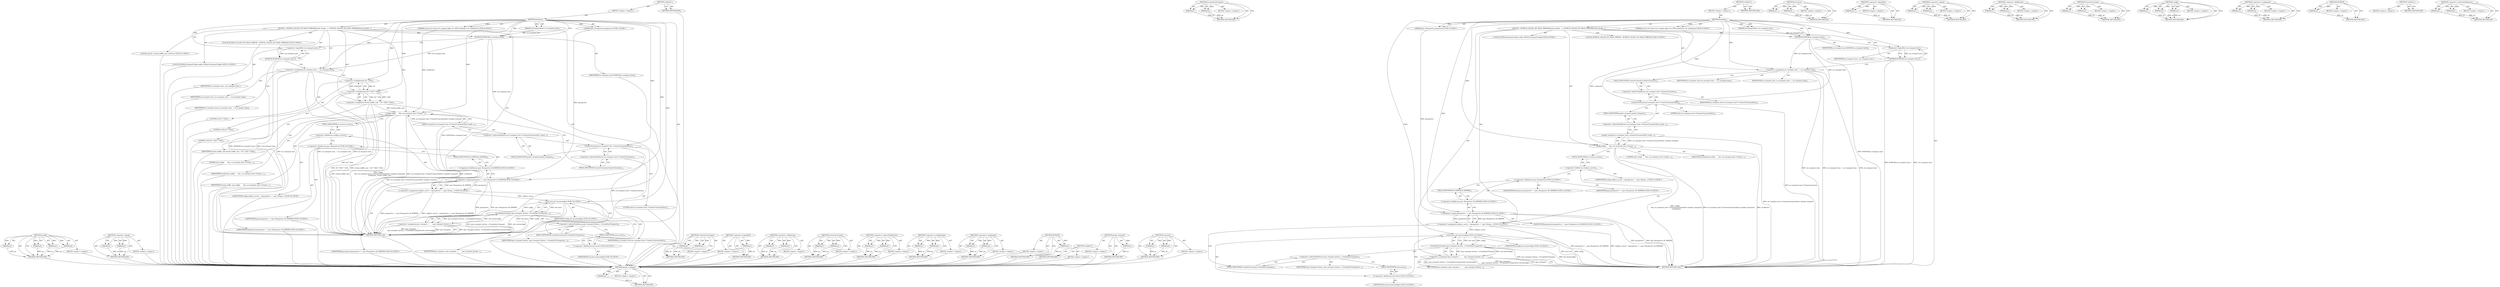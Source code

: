 digraph "std.move" {
vulnerable_102 [label=<(METHOD,packet_transport)>];
vulnerable_103 [label=<(PARAM,p1)>];
vulnerable_104 [label=<(BLOCK,&lt;empty&gt;,&lt;empty&gt;)>];
vulnerable_105 [label=<(METHOD_RETURN,ANY)>];
vulnerable_126 [label=<(METHOD,CreateQuicTransport)>];
vulnerable_127 [label=<(PARAM,p1)>];
vulnerable_128 [label=<(PARAM,p2)>];
vulnerable_129 [label=<(BLOCK,&lt;empty&gt;,&lt;empty&gt;)>];
vulnerable_130 [label=<(METHOD_RETURN,ANY)>];
vulnerable_6 [label=<(METHOD,&lt;global&gt;)<SUB>1</SUB>>];
vulnerable_7 [label=<(BLOCK,&lt;empty&gt;,&lt;empty&gt;)<SUB>1</SUB>>];
vulnerable_8 [label=<(METHOD,Initialize)<SUB>1</SUB>>];
vulnerable_9 [label=<(PARAM,IceTransportHost* ice_transport_host)<SUB>2</SUB>>];
vulnerable_10 [label="<(PARAM,quic::Perspective perspective)<SUB>3</SUB>>"];
vulnerable_11 [label="<(PARAM,const std::vector&lt;rtc::scoped_refptr&lt;rtc::RTCCertificate&gt;&gt;&amp; certificates)<SUB>4</SUB>>"];
vulnerable_12 [label=<(BLOCK,{
  DCHECK_CALLED_ON_VALID_THREAD(thread_checke...,{
  DCHECK_CALLED_ON_VALID_THREAD(thread_checke...)<SUB>4</SUB>>];
vulnerable_13 [label="<(LOCAL,DCHECK_CALLED_ON_VALID_THREAD : DCHECK_CALLED_ON_VALID_THREAD)<SUB>5</SUB>>"];
vulnerable_14 [label=<(DCHECK,DCHECK(ice_transport_host))<SUB>6</SUB>>];
vulnerable_15 [label=<(IDENTIFIER,ice_transport_host,DCHECK(ice_transport_host))<SUB>6</SUB>>];
vulnerable_16 [label=<(DCHECK,DCHECK(!ice_transport_host_))<SUB>7</SUB>>];
vulnerable_17 [label=<(&lt;operator&gt;.logicalNot,!ice_transport_host_)<SUB>7</SUB>>];
vulnerable_18 [label=<(IDENTIFIER,ice_transport_host_,!ice_transport_host_)<SUB>7</SUB>>];
vulnerable_19 [label=<(&lt;operator&gt;.assignment,ice_transport_host_ = ice_transport_host)<SUB>8</SUB>>];
vulnerable_20 [label=<(IDENTIFIER,ice_transport_host_,ice_transport_host_ = ice_transport_host)<SUB>8</SUB>>];
vulnerable_21 [label=<(IDENTIFIER,ice_transport_host,ice_transport_host_ = ice_transport_host)<SUB>8</SUB>>];
vulnerable_22 [label="<(LOCAL,P2PQuicTransportConfig config: P2PQuicTransportConfig)<SUB>9</SUB>>"];
vulnerable_23 [label=<(config,config(
       this, ice_transport_host-&gt;Connec...)<SUB>9</SUB>>];
vulnerable_24 [label=<(LITERAL,this,config(
       this, ice_transport_host-&gt;Connec...)<SUB>10</SUB>>];
vulnerable_25 [label=<(packet_transport,ice_transport_host-&gt;ConnectConsumer(this)-&gt;pack...)<SUB>10</SUB>>];
vulnerable_26 [label=<(&lt;operator&gt;.indirectFieldAccess,ice_transport_host-&gt;ConnectConsumer(this)-&gt;pack...)<SUB>10</SUB>>];
vulnerable_27 [label=<(ConnectConsumer,ice_transport_host-&gt;ConnectConsumer(this))<SUB>10</SUB>>];
vulnerable_28 [label=<(&lt;operator&gt;.indirectFieldAccess,ice_transport_host-&gt;ConnectConsumer)<SUB>10</SUB>>];
vulnerable_29 [label=<(IDENTIFIER,ice_transport_host,ice_transport_host-&gt;ConnectConsumer(this))<SUB>10</SUB>>];
vulnerable_30 [label=<(FIELD_IDENTIFIER,ConnectConsumer,ConnectConsumer)<SUB>10</SUB>>];
vulnerable_31 [label=<(LITERAL,this,ice_transport_host-&gt;ConnectConsumer(this))<SUB>10</SUB>>];
vulnerable_32 [label=<(FIELD_IDENTIFIER,packet_transport,packet_transport)<SUB>10</SUB>>];
vulnerable_33 [label=<(IDENTIFIER,certificates,config(
       this, ice_transport_host-&gt;Connec...)<SUB>11</SUB>>];
vulnerable_34 [label="<(&lt;operator&gt;.assignment,config.is_server = (perspective == quic::Perspe...)<SUB>12</SUB>>"];
vulnerable_35 [label=<(&lt;operator&gt;.fieldAccess,config.is_server)<SUB>12</SUB>>];
vulnerable_36 [label="<(IDENTIFIER,config,config.is_server = (perspective == quic::Perspe...)<SUB>12</SUB>>"];
vulnerable_37 [label=<(FIELD_IDENTIFIER,is_server,is_server)<SUB>12</SUB>>];
vulnerable_38 [label="<(&lt;operator&gt;.equals,perspective == quic::Perspective::IS_SERVER)<SUB>12</SUB>>"];
vulnerable_39 [label="<(IDENTIFIER,perspective,perspective == quic::Perspective::IS_SERVER)<SUB>12</SUB>>"];
vulnerable_40 [label="<(&lt;operator&gt;.fieldAccess,quic::Perspective::IS_SERVER)<SUB>12</SUB>>"];
vulnerable_41 [label="<(&lt;operator&gt;.fieldAccess,quic::Perspective)<SUB>12</SUB>>"];
vulnerable_42 [label="<(IDENTIFIER,quic,perspective == quic::Perspective::IS_SERVER)<SUB>12</SUB>>"];
vulnerable_43 [label="<(IDENTIFIER,Perspective,perspective == quic::Perspective::IS_SERVER)<SUB>12</SUB>>"];
vulnerable_44 [label=<(FIELD_IDENTIFIER,IS_SERVER,IS_SERVER)<SUB>12</SUB>>];
vulnerable_45 [label=<(&lt;operator&gt;.assignment,quic_transport_ =
       quic_transport_factory...)<SUB>13</SUB>>];
vulnerable_46 [label=<(IDENTIFIER,quic_transport_,quic_transport_ =
       quic_transport_factory...)<SUB>13</SUB>>];
vulnerable_47 [label=<(CreateQuicTransport,quic_transport_factory_-&gt;CreateQuicTransport(st...)<SUB>14</SUB>>];
vulnerable_48 [label=<(&lt;operator&gt;.indirectFieldAccess,quic_transport_factory_-&gt;CreateQuicTransport)<SUB>14</SUB>>];
vulnerable_49 [label=<(IDENTIFIER,quic_transport_factory_,quic_transport_factory_-&gt;CreateQuicTransport(st...)<SUB>14</SUB>>];
vulnerable_50 [label=<(FIELD_IDENTIFIER,CreateQuicTransport,CreateQuicTransport)<SUB>14</SUB>>];
vulnerable_51 [label="<(std.move,std::move(config))<SUB>14</SUB>>"];
vulnerable_52 [label="<(&lt;operator&gt;.fieldAccess,std::move)<SUB>14</SUB>>"];
vulnerable_53 [label="<(IDENTIFIER,std,std::move(config))<SUB>14</SUB>>"];
vulnerable_54 [label=<(FIELD_IDENTIFIER,move,move)<SUB>14</SUB>>];
vulnerable_55 [label="<(IDENTIFIER,config,std::move(config))<SUB>14</SUB>>"];
vulnerable_56 [label=<(METHOD_RETURN,void)<SUB>1</SUB>>];
vulnerable_58 [label=<(METHOD_RETURN,ANY)<SUB>1</SUB>>];
vulnerable_131 [label=<(METHOD,std.move)>];
vulnerable_132 [label=<(PARAM,p1)>];
vulnerable_133 [label=<(PARAM,p2)>];
vulnerable_134 [label=<(BLOCK,&lt;empty&gt;,&lt;empty&gt;)>];
vulnerable_135 [label=<(METHOD_RETURN,ANY)>];
vulnerable_87 [label=<(METHOD,&lt;operator&gt;.logicalNot)>];
vulnerable_88 [label=<(PARAM,p1)>];
vulnerable_89 [label=<(BLOCK,&lt;empty&gt;,&lt;empty&gt;)>];
vulnerable_90 [label=<(METHOD_RETURN,ANY)>];
vulnerable_121 [label=<(METHOD,&lt;operator&gt;.equals)>];
vulnerable_122 [label=<(PARAM,p1)>];
vulnerable_123 [label=<(PARAM,p2)>];
vulnerable_124 [label=<(BLOCK,&lt;empty&gt;,&lt;empty&gt;)>];
vulnerable_125 [label=<(METHOD_RETURN,ANY)>];
vulnerable_116 [label=<(METHOD,&lt;operator&gt;.fieldAccess)>];
vulnerable_117 [label=<(PARAM,p1)>];
vulnerable_118 [label=<(PARAM,p2)>];
vulnerable_119 [label=<(BLOCK,&lt;empty&gt;,&lt;empty&gt;)>];
vulnerable_120 [label=<(METHOD_RETURN,ANY)>];
vulnerable_111 [label=<(METHOD,ConnectConsumer)>];
vulnerable_112 [label=<(PARAM,p1)>];
vulnerable_113 [label=<(PARAM,p2)>];
vulnerable_114 [label=<(BLOCK,&lt;empty&gt;,&lt;empty&gt;)>];
vulnerable_115 [label=<(METHOD_RETURN,ANY)>];
vulnerable_96 [label=<(METHOD,config)>];
vulnerable_97 [label=<(PARAM,p1)>];
vulnerable_98 [label=<(PARAM,p2)>];
vulnerable_99 [label=<(PARAM,p3)>];
vulnerable_100 [label=<(BLOCK,&lt;empty&gt;,&lt;empty&gt;)>];
vulnerable_101 [label=<(METHOD_RETURN,ANY)>];
vulnerable_91 [label=<(METHOD,&lt;operator&gt;.assignment)>];
vulnerable_92 [label=<(PARAM,p1)>];
vulnerable_93 [label=<(PARAM,p2)>];
vulnerable_94 [label=<(BLOCK,&lt;empty&gt;,&lt;empty&gt;)>];
vulnerable_95 [label=<(METHOD_RETURN,ANY)>];
vulnerable_83 [label=<(METHOD,DCHECK)>];
vulnerable_84 [label=<(PARAM,p1)>];
vulnerable_85 [label=<(BLOCK,&lt;empty&gt;,&lt;empty&gt;)>];
vulnerable_86 [label=<(METHOD_RETURN,ANY)>];
vulnerable_77 [label=<(METHOD,&lt;global&gt;)<SUB>1</SUB>>];
vulnerable_78 [label=<(BLOCK,&lt;empty&gt;,&lt;empty&gt;)>];
vulnerable_79 [label=<(METHOD_RETURN,ANY)>];
vulnerable_106 [label=<(METHOD,&lt;operator&gt;.indirectFieldAccess)>];
vulnerable_107 [label=<(PARAM,p1)>];
vulnerable_108 [label=<(PARAM,p2)>];
vulnerable_109 [label=<(BLOCK,&lt;empty&gt;,&lt;empty&gt;)>];
vulnerable_110 [label=<(METHOD_RETURN,ANY)>];
fixed_114 [label=<(METHOD,config)>];
fixed_115 [label=<(PARAM,p1)>];
fixed_116 [label=<(PARAM,p2)>];
fixed_117 [label=<(PARAM,p3)>];
fixed_118 [label=<(PARAM,p4)>];
fixed_119 [label=<(BLOCK,&lt;empty&gt;,&lt;empty&gt;)>];
fixed_120 [label=<(METHOD_RETURN,ANY)>];
fixed_140 [label=<(METHOD,&lt;operator&gt;.equals)>];
fixed_141 [label=<(PARAM,p1)>];
fixed_142 [label=<(PARAM,p2)>];
fixed_143 [label=<(BLOCK,&lt;empty&gt;,&lt;empty&gt;)>];
fixed_144 [label=<(METHOD_RETURN,ANY)>];
fixed_6 [label=<(METHOD,&lt;global&gt;)<SUB>1</SUB>>];
fixed_7 [label=<(BLOCK,&lt;empty&gt;,&lt;empty&gt;)<SUB>1</SUB>>];
fixed_8 [label=<(METHOD,Initialize)<SUB>1</SUB>>];
fixed_9 [label=<(PARAM,IceTransportHost* ice_transport_host)<SUB>2</SUB>>];
fixed_10 [label="<(PARAM,quic::Perspective perspective)<SUB>3</SUB>>"];
fixed_11 [label="<(PARAM,const std::vector&lt;rtc::scoped_refptr&lt;rtc::RTCCertificate&gt;&gt;&amp; certificates)<SUB>4</SUB>>"];
fixed_12 [label=<(BLOCK,{
  DCHECK_CALLED_ON_VALID_THREAD(thread_checke...,{
  DCHECK_CALLED_ON_VALID_THREAD(thread_checke...)<SUB>4</SUB>>];
fixed_13 [label="<(LOCAL,DCHECK_CALLED_ON_VALID_THREAD : DCHECK_CALLED_ON_VALID_THREAD)<SUB>5</SUB>>"];
fixed_14 [label=<(DCHECK,DCHECK(ice_transport_host))<SUB>6</SUB>>];
fixed_15 [label=<(IDENTIFIER,ice_transport_host,DCHECK(ice_transport_host))<SUB>6</SUB>>];
fixed_16 [label=<(DCHECK,DCHECK(!ice_transport_host_))<SUB>7</SUB>>];
fixed_17 [label=<(&lt;operator&gt;.logicalNot,!ice_transport_host_)<SUB>7</SUB>>];
fixed_18 [label=<(IDENTIFIER,ice_transport_host_,!ice_transport_host_)<SUB>7</SUB>>];
fixed_19 [label=<(&lt;operator&gt;.assignment,ice_transport_host_ = ice_transport_host)<SUB>8</SUB>>];
fixed_20 [label=<(IDENTIFIER,ice_transport_host_,ice_transport_host_ = ice_transport_host)<SUB>8</SUB>>];
fixed_21 [label=<(IDENTIFIER,ice_transport_host,ice_transport_host_ = ice_transport_host)<SUB>8</SUB>>];
fixed_22 [label="<(LOCAL,uint32_t stream_buffer_size: uint32_t)<SUB>12</SUB>>"];
fixed_23 [label=<(&lt;operator&gt;.assignment,stream_buffer_size = 24 * 1024 * 1024)<SUB>12</SUB>>];
fixed_24 [label=<(IDENTIFIER,stream_buffer_size,stream_buffer_size = 24 * 1024 * 1024)<SUB>12</SUB>>];
fixed_25 [label=<(&lt;operator&gt;.multiplication,24 * 1024 * 1024)<SUB>12</SUB>>];
fixed_26 [label=<(&lt;operator&gt;.multiplication,24 * 1024)<SUB>12</SUB>>];
fixed_27 [label=<(LITERAL,24,24 * 1024)<SUB>12</SUB>>];
fixed_28 [label=<(LITERAL,1024,24 * 1024)<SUB>12</SUB>>];
fixed_29 [label=<(LITERAL,1024,24 * 1024 * 1024)<SUB>12</SUB>>];
fixed_30 [label="<(LOCAL,P2PQuicTransportConfig config: P2PQuicTransportConfig)<SUB>13</SUB>>"];
fixed_31 [label=<(config,config(
       this, ice_transport_host-&gt;Connec...)<SUB>13</SUB>>];
fixed_32 [label=<(LITERAL,this,config(
       this, ice_transport_host-&gt;Connec...)<SUB>14</SUB>>];
fixed_33 [label=<(packet_transport,ice_transport_host-&gt;ConnectConsumer(this)-&gt;pack...)<SUB>14</SUB>>];
fixed_34 [label=<(&lt;operator&gt;.indirectFieldAccess,ice_transport_host-&gt;ConnectConsumer(this)-&gt;pack...)<SUB>14</SUB>>];
fixed_35 [label=<(ConnectConsumer,ice_transport_host-&gt;ConnectConsumer(this))<SUB>14</SUB>>];
fixed_36 [label=<(&lt;operator&gt;.indirectFieldAccess,ice_transport_host-&gt;ConnectConsumer)<SUB>14</SUB>>];
fixed_37 [label=<(IDENTIFIER,ice_transport_host,ice_transport_host-&gt;ConnectConsumer(this))<SUB>14</SUB>>];
fixed_38 [label=<(FIELD_IDENTIFIER,ConnectConsumer,ConnectConsumer)<SUB>14</SUB>>];
fixed_39 [label=<(LITERAL,this,ice_transport_host-&gt;ConnectConsumer(this))<SUB>14</SUB>>];
fixed_40 [label=<(FIELD_IDENTIFIER,packet_transport,packet_transport)<SUB>14</SUB>>];
fixed_41 [label=<(IDENTIFIER,certificates,config(
       this, ice_transport_host-&gt;Connec...)<SUB>15</SUB>>];
fixed_42 [label=<(IDENTIFIER,stream_buffer_size,config(
       this, ice_transport_host-&gt;Connec...)<SUB>15</SUB>>];
fixed_43 [label="<(&lt;operator&gt;.assignment,config.is_server = (perspective == quic::Perspe...)<SUB>16</SUB>>"];
fixed_44 [label=<(&lt;operator&gt;.fieldAccess,config.is_server)<SUB>16</SUB>>];
fixed_45 [label="<(IDENTIFIER,config,config.is_server = (perspective == quic::Perspe...)<SUB>16</SUB>>"];
fixed_46 [label=<(FIELD_IDENTIFIER,is_server,is_server)<SUB>16</SUB>>];
fixed_47 [label="<(&lt;operator&gt;.equals,perspective == quic::Perspective::IS_SERVER)<SUB>16</SUB>>"];
fixed_48 [label="<(IDENTIFIER,perspective,perspective == quic::Perspective::IS_SERVER)<SUB>16</SUB>>"];
fixed_49 [label="<(&lt;operator&gt;.fieldAccess,quic::Perspective::IS_SERVER)<SUB>16</SUB>>"];
fixed_50 [label="<(&lt;operator&gt;.fieldAccess,quic::Perspective)<SUB>16</SUB>>"];
fixed_51 [label="<(IDENTIFIER,quic,perspective == quic::Perspective::IS_SERVER)<SUB>16</SUB>>"];
fixed_52 [label="<(IDENTIFIER,Perspective,perspective == quic::Perspective::IS_SERVER)<SUB>16</SUB>>"];
fixed_53 [label=<(FIELD_IDENTIFIER,IS_SERVER,IS_SERVER)<SUB>16</SUB>>];
fixed_54 [label=<(&lt;operator&gt;.assignment,quic_transport_ =
       quic_transport_factory...)<SUB>17</SUB>>];
fixed_55 [label=<(IDENTIFIER,quic_transport_,quic_transport_ =
       quic_transport_factory...)<SUB>17</SUB>>];
fixed_56 [label=<(CreateQuicTransport,quic_transport_factory_-&gt;CreateQuicTransport(st...)<SUB>18</SUB>>];
fixed_57 [label=<(&lt;operator&gt;.indirectFieldAccess,quic_transport_factory_-&gt;CreateQuicTransport)<SUB>18</SUB>>];
fixed_58 [label=<(IDENTIFIER,quic_transport_factory_,quic_transport_factory_-&gt;CreateQuicTransport(st...)<SUB>18</SUB>>];
fixed_59 [label=<(FIELD_IDENTIFIER,CreateQuicTransport,CreateQuicTransport)<SUB>18</SUB>>];
fixed_60 [label="<(std.move,std::move(config))<SUB>18</SUB>>"];
fixed_61 [label="<(&lt;operator&gt;.fieldAccess,std::move)<SUB>18</SUB>>"];
fixed_62 [label="<(IDENTIFIER,std,std::move(config))<SUB>18</SUB>>"];
fixed_63 [label=<(FIELD_IDENTIFIER,move,move)<SUB>18</SUB>>];
fixed_64 [label="<(IDENTIFIER,config,std::move(config))<SUB>18</SUB>>"];
fixed_65 [label=<(METHOD_RETURN,void)<SUB>1</SUB>>];
fixed_67 [label=<(METHOD_RETURN,ANY)<SUB>1</SUB>>];
fixed_145 [label=<(METHOD,CreateQuicTransport)>];
fixed_146 [label=<(PARAM,p1)>];
fixed_147 [label=<(PARAM,p2)>];
fixed_148 [label=<(BLOCK,&lt;empty&gt;,&lt;empty&gt;)>];
fixed_149 [label=<(METHOD_RETURN,ANY)>];
fixed_100 [label=<(METHOD,&lt;operator&gt;.logicalNot)>];
fixed_101 [label=<(PARAM,p1)>];
fixed_102 [label=<(BLOCK,&lt;empty&gt;,&lt;empty&gt;)>];
fixed_103 [label=<(METHOD_RETURN,ANY)>];
fixed_135 [label=<(METHOD,&lt;operator&gt;.fieldAccess)>];
fixed_136 [label=<(PARAM,p1)>];
fixed_137 [label=<(PARAM,p2)>];
fixed_138 [label=<(BLOCK,&lt;empty&gt;,&lt;empty&gt;)>];
fixed_139 [label=<(METHOD_RETURN,ANY)>];
fixed_130 [label=<(METHOD,ConnectConsumer)>];
fixed_131 [label=<(PARAM,p1)>];
fixed_132 [label=<(PARAM,p2)>];
fixed_133 [label=<(BLOCK,&lt;empty&gt;,&lt;empty&gt;)>];
fixed_134 [label=<(METHOD_RETURN,ANY)>];
fixed_125 [label=<(METHOD,&lt;operator&gt;.indirectFieldAccess)>];
fixed_126 [label=<(PARAM,p1)>];
fixed_127 [label=<(PARAM,p2)>];
fixed_128 [label=<(BLOCK,&lt;empty&gt;,&lt;empty&gt;)>];
fixed_129 [label=<(METHOD_RETURN,ANY)>];
fixed_109 [label=<(METHOD,&lt;operator&gt;.multiplication)>];
fixed_110 [label=<(PARAM,p1)>];
fixed_111 [label=<(PARAM,p2)>];
fixed_112 [label=<(BLOCK,&lt;empty&gt;,&lt;empty&gt;)>];
fixed_113 [label=<(METHOD_RETURN,ANY)>];
fixed_104 [label=<(METHOD,&lt;operator&gt;.assignment)>];
fixed_105 [label=<(PARAM,p1)>];
fixed_106 [label=<(PARAM,p2)>];
fixed_107 [label=<(BLOCK,&lt;empty&gt;,&lt;empty&gt;)>];
fixed_108 [label=<(METHOD_RETURN,ANY)>];
fixed_96 [label=<(METHOD,DCHECK)>];
fixed_97 [label=<(PARAM,p1)>];
fixed_98 [label=<(BLOCK,&lt;empty&gt;,&lt;empty&gt;)>];
fixed_99 [label=<(METHOD_RETURN,ANY)>];
fixed_90 [label=<(METHOD,&lt;global&gt;)<SUB>1</SUB>>];
fixed_91 [label=<(BLOCK,&lt;empty&gt;,&lt;empty&gt;)>];
fixed_92 [label=<(METHOD_RETURN,ANY)>];
fixed_121 [label=<(METHOD,packet_transport)>];
fixed_122 [label=<(PARAM,p1)>];
fixed_123 [label=<(BLOCK,&lt;empty&gt;,&lt;empty&gt;)>];
fixed_124 [label=<(METHOD_RETURN,ANY)>];
fixed_150 [label=<(METHOD,std.move)>];
fixed_151 [label=<(PARAM,p1)>];
fixed_152 [label=<(PARAM,p2)>];
fixed_153 [label=<(BLOCK,&lt;empty&gt;,&lt;empty&gt;)>];
fixed_154 [label=<(METHOD_RETURN,ANY)>];
vulnerable_102 -> vulnerable_103  [key=0, label="AST: "];
vulnerable_102 -> vulnerable_103  [key=1, label="DDG: "];
vulnerable_102 -> vulnerable_104  [key=0, label="AST: "];
vulnerable_102 -> vulnerable_105  [key=0, label="AST: "];
vulnerable_102 -> vulnerable_105  [key=1, label="CFG: "];
vulnerable_103 -> vulnerable_105  [key=0, label="DDG: p1"];
vulnerable_126 -> vulnerable_127  [key=0, label="AST: "];
vulnerable_126 -> vulnerable_127  [key=1, label="DDG: "];
vulnerable_126 -> vulnerable_129  [key=0, label="AST: "];
vulnerable_126 -> vulnerable_128  [key=0, label="AST: "];
vulnerable_126 -> vulnerable_128  [key=1, label="DDG: "];
vulnerable_126 -> vulnerable_130  [key=0, label="AST: "];
vulnerable_126 -> vulnerable_130  [key=1, label="CFG: "];
vulnerable_127 -> vulnerable_130  [key=0, label="DDG: p1"];
vulnerable_128 -> vulnerable_130  [key=0, label="DDG: p2"];
vulnerable_6 -> vulnerable_7  [key=0, label="AST: "];
vulnerable_6 -> vulnerable_58  [key=0, label="AST: "];
vulnerable_6 -> vulnerable_58  [key=1, label="CFG: "];
vulnerable_7 -> vulnerable_8  [key=0, label="AST: "];
vulnerable_8 -> vulnerable_9  [key=0, label="AST: "];
vulnerable_8 -> vulnerable_9  [key=1, label="DDG: "];
vulnerable_8 -> vulnerable_10  [key=0, label="AST: "];
vulnerable_8 -> vulnerable_10  [key=1, label="DDG: "];
vulnerable_8 -> vulnerable_11  [key=0, label="AST: "];
vulnerable_8 -> vulnerable_11  [key=1, label="DDG: "];
vulnerable_8 -> vulnerable_12  [key=0, label="AST: "];
vulnerable_8 -> vulnerable_56  [key=0, label="AST: "];
vulnerable_8 -> vulnerable_14  [key=0, label="CFG: "];
vulnerable_8 -> vulnerable_14  [key=1, label="DDG: "];
vulnerable_8 -> vulnerable_19  [key=0, label="DDG: "];
vulnerable_8 -> vulnerable_23  [key=0, label="DDG: "];
vulnerable_8 -> vulnerable_17  [key=0, label="DDG: "];
vulnerable_8 -> vulnerable_38  [key=0, label="DDG: "];
vulnerable_8 -> vulnerable_51  [key=0, label="DDG: "];
vulnerable_8 -> vulnerable_27  [key=0, label="DDG: "];
vulnerable_9 -> vulnerable_14  [key=0, label="DDG: ice_transport_host"];
vulnerable_10 -> vulnerable_38  [key=0, label="DDG: perspective"];
vulnerable_11 -> vulnerable_23  [key=0, label="DDG: certificates"];
vulnerable_12 -> vulnerable_13  [key=0, label="AST: "];
vulnerable_12 -> vulnerable_14  [key=0, label="AST: "];
vulnerable_12 -> vulnerable_16  [key=0, label="AST: "];
vulnerable_12 -> vulnerable_19  [key=0, label="AST: "];
vulnerable_12 -> vulnerable_22  [key=0, label="AST: "];
vulnerable_12 -> vulnerable_23  [key=0, label="AST: "];
vulnerable_12 -> vulnerable_34  [key=0, label="AST: "];
vulnerable_12 -> vulnerable_45  [key=0, label="AST: "];
vulnerable_14 -> vulnerable_15  [key=0, label="AST: "];
vulnerable_14 -> vulnerable_17  [key=0, label="CFG: "];
vulnerable_14 -> vulnerable_56  [key=0, label="DDG: DCHECK(ice_transport_host)"];
vulnerable_14 -> vulnerable_19  [key=0, label="DDG: ice_transport_host"];
vulnerable_14 -> vulnerable_27  [key=0, label="DDG: ice_transport_host"];
vulnerable_16 -> vulnerable_17  [key=0, label="AST: "];
vulnerable_16 -> vulnerable_19  [key=0, label="CFG: "];
vulnerable_16 -> vulnerable_56  [key=0, label="DDG: !ice_transport_host_"];
vulnerable_16 -> vulnerable_56  [key=1, label="DDG: DCHECK(!ice_transport_host_)"];
vulnerable_17 -> vulnerable_18  [key=0, label="AST: "];
vulnerable_17 -> vulnerable_16  [key=0, label="CFG: "];
vulnerable_17 -> vulnerable_16  [key=1, label="DDG: ice_transport_host_"];
vulnerable_19 -> vulnerable_20  [key=0, label="AST: "];
vulnerable_19 -> vulnerable_21  [key=0, label="AST: "];
vulnerable_19 -> vulnerable_30  [key=0, label="CFG: "];
vulnerable_19 -> vulnerable_56  [key=0, label="DDG: ice_transport_host_"];
vulnerable_19 -> vulnerable_56  [key=1, label="DDG: ice_transport_host"];
vulnerable_19 -> vulnerable_56  [key=2, label="DDG: ice_transport_host_ = ice_transport_host"];
vulnerable_23 -> vulnerable_24  [key=0, label="AST: "];
vulnerable_23 -> vulnerable_25  [key=0, label="AST: "];
vulnerable_23 -> vulnerable_33  [key=0, label="AST: "];
vulnerable_23 -> vulnerable_37  [key=0, label="CFG: "];
vulnerable_23 -> vulnerable_56  [key=0, label="DDG: ice_transport_host-&gt;ConnectConsumer(this)-&gt;packet_transport()"];
vulnerable_23 -> vulnerable_56  [key=1, label="DDG: certificates"];
vulnerable_23 -> vulnerable_56  [key=2, label="DDG: config(
       this, ice_transport_host-&gt;ConnectConsumer(this)-&gt;packet_transport(),
      certificates)"];
vulnerable_25 -> vulnerable_26  [key=0, label="AST: "];
vulnerable_25 -> vulnerable_23  [key=0, label="CFG: "];
vulnerable_25 -> vulnerable_23  [key=1, label="DDG: ice_transport_host-&gt;ConnectConsumer(this)-&gt;packet_transport"];
vulnerable_25 -> vulnerable_56  [key=0, label="DDG: ice_transport_host-&gt;ConnectConsumer(this)-&gt;packet_transport"];
vulnerable_26 -> vulnerable_27  [key=0, label="AST: "];
vulnerable_26 -> vulnerable_32  [key=0, label="AST: "];
vulnerable_26 -> vulnerable_25  [key=0, label="CFG: "];
vulnerable_27 -> vulnerable_28  [key=0, label="AST: "];
vulnerable_27 -> vulnerable_31  [key=0, label="AST: "];
vulnerable_27 -> vulnerable_32  [key=0, label="CFG: "];
vulnerable_27 -> vulnerable_56  [key=0, label="DDG: ice_transport_host-&gt;ConnectConsumer"];
vulnerable_28 -> vulnerable_29  [key=0, label="AST: "];
vulnerable_28 -> vulnerable_30  [key=0, label="AST: "];
vulnerable_28 -> vulnerable_27  [key=0, label="CFG: "];
vulnerable_30 -> vulnerable_28  [key=0, label="CFG: "];
vulnerable_32 -> vulnerable_26  [key=0, label="CFG: "];
vulnerable_34 -> vulnerable_35  [key=0, label="AST: "];
vulnerable_34 -> vulnerable_38  [key=0, label="AST: "];
vulnerable_34 -> vulnerable_50  [key=0, label="CFG: "];
vulnerable_34 -> vulnerable_56  [key=0, label="DDG: perspective == quic::Perspective::IS_SERVER"];
vulnerable_34 -> vulnerable_56  [key=1, label="DDG: config.is_server = (perspective == quic::Perspective::IS_SERVER)"];
vulnerable_34 -> vulnerable_51  [key=0, label="DDG: config.is_server"];
vulnerable_35 -> vulnerable_36  [key=0, label="AST: "];
vulnerable_35 -> vulnerable_37  [key=0, label="AST: "];
vulnerable_35 -> vulnerable_41  [key=0, label="CFG: "];
vulnerable_37 -> vulnerable_35  [key=0, label="CFG: "];
vulnerable_38 -> vulnerable_39  [key=0, label="AST: "];
vulnerable_38 -> vulnerable_40  [key=0, label="AST: "];
vulnerable_38 -> vulnerable_34  [key=0, label="CFG: "];
vulnerable_38 -> vulnerable_34  [key=1, label="DDG: perspective"];
vulnerable_38 -> vulnerable_34  [key=2, label="DDG: quic::Perspective::IS_SERVER"];
vulnerable_38 -> vulnerable_56  [key=0, label="DDG: perspective"];
vulnerable_38 -> vulnerable_56  [key=1, label="DDG: quic::Perspective::IS_SERVER"];
vulnerable_40 -> vulnerable_41  [key=0, label="AST: "];
vulnerable_40 -> vulnerable_44  [key=0, label="AST: "];
vulnerable_40 -> vulnerable_38  [key=0, label="CFG: "];
vulnerable_41 -> vulnerable_42  [key=0, label="AST: "];
vulnerable_41 -> vulnerable_43  [key=0, label="AST: "];
vulnerable_41 -> vulnerable_44  [key=0, label="CFG: "];
vulnerable_44 -> vulnerable_40  [key=0, label="CFG: "];
vulnerable_45 -> vulnerable_46  [key=0, label="AST: "];
vulnerable_45 -> vulnerable_47  [key=0, label="AST: "];
vulnerable_45 -> vulnerable_56  [key=0, label="CFG: "];
vulnerable_45 -> vulnerable_56  [key=1, label="DDG: quic_transport_factory_-&gt;CreateQuicTransport(std::move(config))"];
vulnerable_45 -> vulnerable_56  [key=2, label="DDG: quic_transport_ =
       quic_transport_factory_-&gt;CreateQuicTransport(std::move(config))"];
vulnerable_45 -> vulnerable_56  [key=3, label="DDG: quic_transport_"];
vulnerable_47 -> vulnerable_48  [key=0, label="AST: "];
vulnerable_47 -> vulnerable_51  [key=0, label="AST: "];
vulnerable_47 -> vulnerable_45  [key=0, label="CFG: "];
vulnerable_47 -> vulnerable_45  [key=1, label="DDG: quic_transport_factory_-&gt;CreateQuicTransport"];
vulnerable_47 -> vulnerable_45  [key=2, label="DDG: std::move(config)"];
vulnerable_47 -> vulnerable_56  [key=0, label="DDG: quic_transport_factory_-&gt;CreateQuicTransport"];
vulnerable_47 -> vulnerable_56  [key=1, label="DDG: std::move(config)"];
vulnerable_48 -> vulnerable_49  [key=0, label="AST: "];
vulnerable_48 -> vulnerable_50  [key=0, label="AST: "];
vulnerable_48 -> vulnerable_54  [key=0, label="CFG: "];
vulnerable_50 -> vulnerable_48  [key=0, label="CFG: "];
vulnerable_51 -> vulnerable_52  [key=0, label="AST: "];
vulnerable_51 -> vulnerable_55  [key=0, label="AST: "];
vulnerable_51 -> vulnerable_47  [key=0, label="CFG: "];
vulnerable_51 -> vulnerable_47  [key=1, label="DDG: std::move"];
vulnerable_51 -> vulnerable_47  [key=2, label="DDG: config"];
vulnerable_51 -> vulnerable_56  [key=0, label="DDG: std::move"];
vulnerable_51 -> vulnerable_56  [key=1, label="DDG: config"];
vulnerable_52 -> vulnerable_53  [key=0, label="AST: "];
vulnerable_52 -> vulnerable_54  [key=0, label="AST: "];
vulnerable_52 -> vulnerable_51  [key=0, label="CFG: "];
vulnerable_54 -> vulnerable_52  [key=0, label="CFG: "];
vulnerable_131 -> vulnerable_132  [key=0, label="AST: "];
vulnerable_131 -> vulnerable_132  [key=1, label="DDG: "];
vulnerable_131 -> vulnerable_134  [key=0, label="AST: "];
vulnerable_131 -> vulnerable_133  [key=0, label="AST: "];
vulnerable_131 -> vulnerable_133  [key=1, label="DDG: "];
vulnerable_131 -> vulnerable_135  [key=0, label="AST: "];
vulnerable_131 -> vulnerable_135  [key=1, label="CFG: "];
vulnerable_132 -> vulnerable_135  [key=0, label="DDG: p1"];
vulnerable_133 -> vulnerable_135  [key=0, label="DDG: p2"];
vulnerable_87 -> vulnerable_88  [key=0, label="AST: "];
vulnerable_87 -> vulnerable_88  [key=1, label="DDG: "];
vulnerable_87 -> vulnerable_89  [key=0, label="AST: "];
vulnerable_87 -> vulnerable_90  [key=0, label="AST: "];
vulnerable_87 -> vulnerable_90  [key=1, label="CFG: "];
vulnerable_88 -> vulnerable_90  [key=0, label="DDG: p1"];
vulnerable_121 -> vulnerable_122  [key=0, label="AST: "];
vulnerable_121 -> vulnerable_122  [key=1, label="DDG: "];
vulnerable_121 -> vulnerable_124  [key=0, label="AST: "];
vulnerable_121 -> vulnerable_123  [key=0, label="AST: "];
vulnerable_121 -> vulnerable_123  [key=1, label="DDG: "];
vulnerable_121 -> vulnerable_125  [key=0, label="AST: "];
vulnerable_121 -> vulnerable_125  [key=1, label="CFG: "];
vulnerable_122 -> vulnerable_125  [key=0, label="DDG: p1"];
vulnerable_123 -> vulnerable_125  [key=0, label="DDG: p2"];
vulnerable_116 -> vulnerable_117  [key=0, label="AST: "];
vulnerable_116 -> vulnerable_117  [key=1, label="DDG: "];
vulnerable_116 -> vulnerable_119  [key=0, label="AST: "];
vulnerable_116 -> vulnerable_118  [key=0, label="AST: "];
vulnerable_116 -> vulnerable_118  [key=1, label="DDG: "];
vulnerable_116 -> vulnerable_120  [key=0, label="AST: "];
vulnerable_116 -> vulnerable_120  [key=1, label="CFG: "];
vulnerable_117 -> vulnerable_120  [key=0, label="DDG: p1"];
vulnerable_118 -> vulnerable_120  [key=0, label="DDG: p2"];
vulnerable_111 -> vulnerable_112  [key=0, label="AST: "];
vulnerable_111 -> vulnerable_112  [key=1, label="DDG: "];
vulnerable_111 -> vulnerable_114  [key=0, label="AST: "];
vulnerable_111 -> vulnerable_113  [key=0, label="AST: "];
vulnerable_111 -> vulnerable_113  [key=1, label="DDG: "];
vulnerable_111 -> vulnerable_115  [key=0, label="AST: "];
vulnerable_111 -> vulnerable_115  [key=1, label="CFG: "];
vulnerable_112 -> vulnerable_115  [key=0, label="DDG: p1"];
vulnerable_113 -> vulnerable_115  [key=0, label="DDG: p2"];
vulnerable_96 -> vulnerable_97  [key=0, label="AST: "];
vulnerable_96 -> vulnerable_97  [key=1, label="DDG: "];
vulnerable_96 -> vulnerable_100  [key=0, label="AST: "];
vulnerable_96 -> vulnerable_98  [key=0, label="AST: "];
vulnerable_96 -> vulnerable_98  [key=1, label="DDG: "];
vulnerable_96 -> vulnerable_101  [key=0, label="AST: "];
vulnerable_96 -> vulnerable_101  [key=1, label="CFG: "];
vulnerable_96 -> vulnerable_99  [key=0, label="AST: "];
vulnerable_96 -> vulnerable_99  [key=1, label="DDG: "];
vulnerable_97 -> vulnerable_101  [key=0, label="DDG: p1"];
vulnerable_98 -> vulnerable_101  [key=0, label="DDG: p2"];
vulnerable_99 -> vulnerable_101  [key=0, label="DDG: p3"];
vulnerable_91 -> vulnerable_92  [key=0, label="AST: "];
vulnerable_91 -> vulnerable_92  [key=1, label="DDG: "];
vulnerable_91 -> vulnerable_94  [key=0, label="AST: "];
vulnerable_91 -> vulnerable_93  [key=0, label="AST: "];
vulnerable_91 -> vulnerable_93  [key=1, label="DDG: "];
vulnerable_91 -> vulnerable_95  [key=0, label="AST: "];
vulnerable_91 -> vulnerable_95  [key=1, label="CFG: "];
vulnerable_92 -> vulnerable_95  [key=0, label="DDG: p1"];
vulnerable_93 -> vulnerable_95  [key=0, label="DDG: p2"];
vulnerable_83 -> vulnerable_84  [key=0, label="AST: "];
vulnerable_83 -> vulnerable_84  [key=1, label="DDG: "];
vulnerable_83 -> vulnerable_85  [key=0, label="AST: "];
vulnerable_83 -> vulnerable_86  [key=0, label="AST: "];
vulnerable_83 -> vulnerable_86  [key=1, label="CFG: "];
vulnerable_84 -> vulnerable_86  [key=0, label="DDG: p1"];
vulnerable_77 -> vulnerable_78  [key=0, label="AST: "];
vulnerable_77 -> vulnerable_79  [key=0, label="AST: "];
vulnerable_77 -> vulnerable_79  [key=1, label="CFG: "];
vulnerable_106 -> vulnerable_107  [key=0, label="AST: "];
vulnerable_106 -> vulnerable_107  [key=1, label="DDG: "];
vulnerable_106 -> vulnerable_109  [key=0, label="AST: "];
vulnerable_106 -> vulnerable_108  [key=0, label="AST: "];
vulnerable_106 -> vulnerable_108  [key=1, label="DDG: "];
vulnerable_106 -> vulnerable_110  [key=0, label="AST: "];
vulnerable_106 -> vulnerable_110  [key=1, label="CFG: "];
vulnerable_107 -> vulnerable_110  [key=0, label="DDG: p1"];
vulnerable_108 -> vulnerable_110  [key=0, label="DDG: p2"];
fixed_114 -> fixed_115  [key=0, label="AST: "];
fixed_114 -> fixed_115  [key=1, label="DDG: "];
fixed_114 -> fixed_119  [key=0, label="AST: "];
fixed_114 -> fixed_116  [key=0, label="AST: "];
fixed_114 -> fixed_116  [key=1, label="DDG: "];
fixed_114 -> fixed_120  [key=0, label="AST: "];
fixed_114 -> fixed_120  [key=1, label="CFG: "];
fixed_114 -> fixed_117  [key=0, label="AST: "];
fixed_114 -> fixed_117  [key=1, label="DDG: "];
fixed_114 -> fixed_118  [key=0, label="AST: "];
fixed_114 -> fixed_118  [key=1, label="DDG: "];
fixed_115 -> fixed_120  [key=0, label="DDG: p1"];
fixed_116 -> fixed_120  [key=0, label="DDG: p2"];
fixed_117 -> fixed_120  [key=0, label="DDG: p3"];
fixed_118 -> fixed_120  [key=0, label="DDG: p4"];
fixed_119 -> vulnerable_102  [key=0];
fixed_120 -> vulnerable_102  [key=0];
fixed_140 -> fixed_141  [key=0, label="AST: "];
fixed_140 -> fixed_141  [key=1, label="DDG: "];
fixed_140 -> fixed_143  [key=0, label="AST: "];
fixed_140 -> fixed_142  [key=0, label="AST: "];
fixed_140 -> fixed_142  [key=1, label="DDG: "];
fixed_140 -> fixed_144  [key=0, label="AST: "];
fixed_140 -> fixed_144  [key=1, label="CFG: "];
fixed_141 -> fixed_144  [key=0, label="DDG: p1"];
fixed_142 -> fixed_144  [key=0, label="DDG: p2"];
fixed_143 -> vulnerable_102  [key=0];
fixed_144 -> vulnerable_102  [key=0];
fixed_6 -> fixed_7  [key=0, label="AST: "];
fixed_6 -> fixed_67  [key=0, label="AST: "];
fixed_6 -> fixed_67  [key=1, label="CFG: "];
fixed_7 -> fixed_8  [key=0, label="AST: "];
fixed_8 -> fixed_9  [key=0, label="AST: "];
fixed_8 -> fixed_9  [key=1, label="DDG: "];
fixed_8 -> fixed_10  [key=0, label="AST: "];
fixed_8 -> fixed_10  [key=1, label="DDG: "];
fixed_8 -> fixed_11  [key=0, label="AST: "];
fixed_8 -> fixed_11  [key=1, label="DDG: "];
fixed_8 -> fixed_12  [key=0, label="AST: "];
fixed_8 -> fixed_65  [key=0, label="AST: "];
fixed_8 -> fixed_14  [key=0, label="CFG: "];
fixed_8 -> fixed_14  [key=1, label="DDG: "];
fixed_8 -> fixed_19  [key=0, label="DDG: "];
fixed_8 -> fixed_31  [key=0, label="DDG: "];
fixed_8 -> fixed_17  [key=0, label="DDG: "];
fixed_8 -> fixed_25  [key=0, label="DDG: "];
fixed_8 -> fixed_47  [key=0, label="DDG: "];
fixed_8 -> fixed_26  [key=0, label="DDG: "];
fixed_8 -> fixed_60  [key=0, label="DDG: "];
fixed_8 -> fixed_35  [key=0, label="DDG: "];
fixed_9 -> fixed_14  [key=0, label="DDG: ice_transport_host"];
fixed_10 -> fixed_47  [key=0, label="DDG: perspective"];
fixed_11 -> fixed_31  [key=0, label="DDG: certificates"];
fixed_12 -> fixed_13  [key=0, label="AST: "];
fixed_12 -> fixed_14  [key=0, label="AST: "];
fixed_12 -> fixed_16  [key=0, label="AST: "];
fixed_12 -> fixed_19  [key=0, label="AST: "];
fixed_12 -> fixed_22  [key=0, label="AST: "];
fixed_12 -> fixed_23  [key=0, label="AST: "];
fixed_12 -> fixed_30  [key=0, label="AST: "];
fixed_12 -> fixed_31  [key=0, label="AST: "];
fixed_12 -> fixed_43  [key=0, label="AST: "];
fixed_12 -> fixed_54  [key=0, label="AST: "];
fixed_13 -> vulnerable_102  [key=0];
fixed_14 -> fixed_15  [key=0, label="AST: "];
fixed_14 -> fixed_17  [key=0, label="CFG: "];
fixed_14 -> fixed_65  [key=0, label="DDG: DCHECK(ice_transport_host)"];
fixed_14 -> fixed_19  [key=0, label="DDG: ice_transport_host"];
fixed_14 -> fixed_35  [key=0, label="DDG: ice_transport_host"];
fixed_15 -> vulnerable_102  [key=0];
fixed_16 -> fixed_17  [key=0, label="AST: "];
fixed_16 -> fixed_19  [key=0, label="CFG: "];
fixed_16 -> fixed_65  [key=0, label="DDG: !ice_transport_host_"];
fixed_16 -> fixed_65  [key=1, label="DDG: DCHECK(!ice_transport_host_)"];
fixed_17 -> fixed_18  [key=0, label="AST: "];
fixed_17 -> fixed_16  [key=0, label="CFG: "];
fixed_17 -> fixed_16  [key=1, label="DDG: ice_transport_host_"];
fixed_18 -> vulnerable_102  [key=0];
fixed_19 -> fixed_20  [key=0, label="AST: "];
fixed_19 -> fixed_21  [key=0, label="AST: "];
fixed_19 -> fixed_26  [key=0, label="CFG: "];
fixed_19 -> fixed_65  [key=0, label="DDG: ice_transport_host_"];
fixed_19 -> fixed_65  [key=1, label="DDG: ice_transport_host"];
fixed_19 -> fixed_65  [key=2, label="DDG: ice_transport_host_ = ice_transport_host"];
fixed_20 -> vulnerable_102  [key=0];
fixed_21 -> vulnerable_102  [key=0];
fixed_22 -> vulnerable_102  [key=0];
fixed_23 -> fixed_24  [key=0, label="AST: "];
fixed_23 -> fixed_25  [key=0, label="AST: "];
fixed_23 -> fixed_38  [key=0, label="CFG: "];
fixed_23 -> fixed_65  [key=0, label="DDG: 24 * 1024 * 1024"];
fixed_23 -> fixed_65  [key=1, label="DDG: stream_buffer_size = 24 * 1024 * 1024"];
fixed_23 -> fixed_31  [key=0, label="DDG: stream_buffer_size"];
fixed_24 -> vulnerable_102  [key=0];
fixed_25 -> fixed_26  [key=0, label="AST: "];
fixed_25 -> fixed_29  [key=0, label="AST: "];
fixed_25 -> fixed_23  [key=0, label="CFG: "];
fixed_25 -> fixed_23  [key=1, label="DDG: 24 * 1024"];
fixed_25 -> fixed_23  [key=2, label="DDG: 1024"];
fixed_25 -> fixed_65  [key=0, label="DDG: 24 * 1024"];
fixed_26 -> fixed_27  [key=0, label="AST: "];
fixed_26 -> fixed_28  [key=0, label="AST: "];
fixed_26 -> fixed_25  [key=0, label="CFG: "];
fixed_26 -> fixed_25  [key=1, label="DDG: 24"];
fixed_26 -> fixed_25  [key=2, label="DDG: 1024"];
fixed_27 -> vulnerable_102  [key=0];
fixed_28 -> vulnerable_102  [key=0];
fixed_29 -> vulnerable_102  [key=0];
fixed_30 -> vulnerable_102  [key=0];
fixed_31 -> fixed_32  [key=0, label="AST: "];
fixed_31 -> fixed_33  [key=0, label="AST: "];
fixed_31 -> fixed_41  [key=0, label="AST: "];
fixed_31 -> fixed_42  [key=0, label="AST: "];
fixed_31 -> fixed_46  [key=0, label="CFG: "];
fixed_31 -> fixed_65  [key=0, label="DDG: ice_transport_host-&gt;ConnectConsumer(this)-&gt;packet_transport()"];
fixed_31 -> fixed_65  [key=1, label="DDG: certificates"];
fixed_31 -> fixed_65  [key=2, label="DDG: stream_buffer_size"];
fixed_31 -> fixed_65  [key=3, label="DDG: config(
       this, ice_transport_host-&gt;ConnectConsumer(this)-&gt;packet_transport(),
      certificates, stream_buffer_size)"];
fixed_32 -> vulnerable_102  [key=0];
fixed_33 -> fixed_34  [key=0, label="AST: "];
fixed_33 -> fixed_31  [key=0, label="CFG: "];
fixed_33 -> fixed_31  [key=1, label="DDG: ice_transport_host-&gt;ConnectConsumer(this)-&gt;packet_transport"];
fixed_33 -> fixed_65  [key=0, label="DDG: ice_transport_host-&gt;ConnectConsumer(this)-&gt;packet_transport"];
fixed_34 -> fixed_35  [key=0, label="AST: "];
fixed_34 -> fixed_40  [key=0, label="AST: "];
fixed_34 -> fixed_33  [key=0, label="CFG: "];
fixed_35 -> fixed_36  [key=0, label="AST: "];
fixed_35 -> fixed_39  [key=0, label="AST: "];
fixed_35 -> fixed_40  [key=0, label="CFG: "];
fixed_35 -> fixed_65  [key=0, label="DDG: ice_transport_host-&gt;ConnectConsumer"];
fixed_36 -> fixed_37  [key=0, label="AST: "];
fixed_36 -> fixed_38  [key=0, label="AST: "];
fixed_36 -> fixed_35  [key=0, label="CFG: "];
fixed_37 -> vulnerable_102  [key=0];
fixed_38 -> fixed_36  [key=0, label="CFG: "];
fixed_39 -> vulnerable_102  [key=0];
fixed_40 -> fixed_34  [key=0, label="CFG: "];
fixed_41 -> vulnerable_102  [key=0];
fixed_42 -> vulnerable_102  [key=0];
fixed_43 -> fixed_44  [key=0, label="AST: "];
fixed_43 -> fixed_47  [key=0, label="AST: "];
fixed_43 -> fixed_59  [key=0, label="CFG: "];
fixed_43 -> fixed_65  [key=0, label="DDG: perspective == quic::Perspective::IS_SERVER"];
fixed_43 -> fixed_65  [key=1, label="DDG: config.is_server = (perspective == quic::Perspective::IS_SERVER)"];
fixed_43 -> fixed_60  [key=0, label="DDG: config.is_server"];
fixed_44 -> fixed_45  [key=0, label="AST: "];
fixed_44 -> fixed_46  [key=0, label="AST: "];
fixed_44 -> fixed_50  [key=0, label="CFG: "];
fixed_45 -> vulnerable_102  [key=0];
fixed_46 -> fixed_44  [key=0, label="CFG: "];
fixed_47 -> fixed_48  [key=0, label="AST: "];
fixed_47 -> fixed_49  [key=0, label="AST: "];
fixed_47 -> fixed_43  [key=0, label="CFG: "];
fixed_47 -> fixed_43  [key=1, label="DDG: perspective"];
fixed_47 -> fixed_43  [key=2, label="DDG: quic::Perspective::IS_SERVER"];
fixed_47 -> fixed_65  [key=0, label="DDG: perspective"];
fixed_47 -> fixed_65  [key=1, label="DDG: quic::Perspective::IS_SERVER"];
fixed_48 -> vulnerable_102  [key=0];
fixed_49 -> fixed_50  [key=0, label="AST: "];
fixed_49 -> fixed_53  [key=0, label="AST: "];
fixed_49 -> fixed_47  [key=0, label="CFG: "];
fixed_50 -> fixed_51  [key=0, label="AST: "];
fixed_50 -> fixed_52  [key=0, label="AST: "];
fixed_50 -> fixed_53  [key=0, label="CFG: "];
fixed_51 -> vulnerable_102  [key=0];
fixed_52 -> vulnerable_102  [key=0];
fixed_53 -> fixed_49  [key=0, label="CFG: "];
fixed_54 -> fixed_55  [key=0, label="AST: "];
fixed_54 -> fixed_56  [key=0, label="AST: "];
fixed_54 -> fixed_65  [key=0, label="CFG: "];
fixed_54 -> fixed_65  [key=1, label="DDG: quic_transport_factory_-&gt;CreateQuicTransport(std::move(config))"];
fixed_54 -> fixed_65  [key=2, label="DDG: quic_transport_ =
       quic_transport_factory_-&gt;CreateQuicTransport(std::move(config))"];
fixed_54 -> fixed_65  [key=3, label="DDG: quic_transport_"];
fixed_55 -> vulnerable_102  [key=0];
fixed_56 -> fixed_57  [key=0, label="AST: "];
fixed_56 -> fixed_60  [key=0, label="AST: "];
fixed_56 -> fixed_54  [key=0, label="CFG: "];
fixed_56 -> fixed_54  [key=1, label="DDG: quic_transport_factory_-&gt;CreateQuicTransport"];
fixed_56 -> fixed_54  [key=2, label="DDG: std::move(config)"];
fixed_56 -> fixed_65  [key=0, label="DDG: quic_transport_factory_-&gt;CreateQuicTransport"];
fixed_56 -> fixed_65  [key=1, label="DDG: std::move(config)"];
fixed_57 -> fixed_58  [key=0, label="AST: "];
fixed_57 -> fixed_59  [key=0, label="AST: "];
fixed_57 -> fixed_63  [key=0, label="CFG: "];
fixed_58 -> vulnerable_102  [key=0];
fixed_59 -> fixed_57  [key=0, label="CFG: "];
fixed_60 -> fixed_61  [key=0, label="AST: "];
fixed_60 -> fixed_64  [key=0, label="AST: "];
fixed_60 -> fixed_56  [key=0, label="CFG: "];
fixed_60 -> fixed_56  [key=1, label="DDG: std::move"];
fixed_60 -> fixed_56  [key=2, label="DDG: config"];
fixed_60 -> fixed_65  [key=0, label="DDG: std::move"];
fixed_60 -> fixed_65  [key=1, label="DDG: config"];
fixed_61 -> fixed_62  [key=0, label="AST: "];
fixed_61 -> fixed_63  [key=0, label="AST: "];
fixed_61 -> fixed_60  [key=0, label="CFG: "];
fixed_62 -> vulnerable_102  [key=0];
fixed_63 -> fixed_61  [key=0, label="CFG: "];
fixed_64 -> vulnerable_102  [key=0];
fixed_65 -> vulnerable_102  [key=0];
fixed_67 -> vulnerable_102  [key=0];
fixed_145 -> fixed_146  [key=0, label="AST: "];
fixed_145 -> fixed_146  [key=1, label="DDG: "];
fixed_145 -> fixed_148  [key=0, label="AST: "];
fixed_145 -> fixed_147  [key=0, label="AST: "];
fixed_145 -> fixed_147  [key=1, label="DDG: "];
fixed_145 -> fixed_149  [key=0, label="AST: "];
fixed_145 -> fixed_149  [key=1, label="CFG: "];
fixed_146 -> fixed_149  [key=0, label="DDG: p1"];
fixed_147 -> fixed_149  [key=0, label="DDG: p2"];
fixed_148 -> vulnerable_102  [key=0];
fixed_149 -> vulnerable_102  [key=0];
fixed_100 -> fixed_101  [key=0, label="AST: "];
fixed_100 -> fixed_101  [key=1, label="DDG: "];
fixed_100 -> fixed_102  [key=0, label="AST: "];
fixed_100 -> fixed_103  [key=0, label="AST: "];
fixed_100 -> fixed_103  [key=1, label="CFG: "];
fixed_101 -> fixed_103  [key=0, label="DDG: p1"];
fixed_102 -> vulnerable_102  [key=0];
fixed_103 -> vulnerable_102  [key=0];
fixed_135 -> fixed_136  [key=0, label="AST: "];
fixed_135 -> fixed_136  [key=1, label="DDG: "];
fixed_135 -> fixed_138  [key=0, label="AST: "];
fixed_135 -> fixed_137  [key=0, label="AST: "];
fixed_135 -> fixed_137  [key=1, label="DDG: "];
fixed_135 -> fixed_139  [key=0, label="AST: "];
fixed_135 -> fixed_139  [key=1, label="CFG: "];
fixed_136 -> fixed_139  [key=0, label="DDG: p1"];
fixed_137 -> fixed_139  [key=0, label="DDG: p2"];
fixed_138 -> vulnerable_102  [key=0];
fixed_139 -> vulnerable_102  [key=0];
fixed_130 -> fixed_131  [key=0, label="AST: "];
fixed_130 -> fixed_131  [key=1, label="DDG: "];
fixed_130 -> fixed_133  [key=0, label="AST: "];
fixed_130 -> fixed_132  [key=0, label="AST: "];
fixed_130 -> fixed_132  [key=1, label="DDG: "];
fixed_130 -> fixed_134  [key=0, label="AST: "];
fixed_130 -> fixed_134  [key=1, label="CFG: "];
fixed_131 -> fixed_134  [key=0, label="DDG: p1"];
fixed_132 -> fixed_134  [key=0, label="DDG: p2"];
fixed_133 -> vulnerable_102  [key=0];
fixed_134 -> vulnerable_102  [key=0];
fixed_125 -> fixed_126  [key=0, label="AST: "];
fixed_125 -> fixed_126  [key=1, label="DDG: "];
fixed_125 -> fixed_128  [key=0, label="AST: "];
fixed_125 -> fixed_127  [key=0, label="AST: "];
fixed_125 -> fixed_127  [key=1, label="DDG: "];
fixed_125 -> fixed_129  [key=0, label="AST: "];
fixed_125 -> fixed_129  [key=1, label="CFG: "];
fixed_126 -> fixed_129  [key=0, label="DDG: p1"];
fixed_127 -> fixed_129  [key=0, label="DDG: p2"];
fixed_128 -> vulnerable_102  [key=0];
fixed_129 -> vulnerable_102  [key=0];
fixed_109 -> fixed_110  [key=0, label="AST: "];
fixed_109 -> fixed_110  [key=1, label="DDG: "];
fixed_109 -> fixed_112  [key=0, label="AST: "];
fixed_109 -> fixed_111  [key=0, label="AST: "];
fixed_109 -> fixed_111  [key=1, label="DDG: "];
fixed_109 -> fixed_113  [key=0, label="AST: "];
fixed_109 -> fixed_113  [key=1, label="CFG: "];
fixed_110 -> fixed_113  [key=0, label="DDG: p1"];
fixed_111 -> fixed_113  [key=0, label="DDG: p2"];
fixed_112 -> vulnerable_102  [key=0];
fixed_113 -> vulnerable_102  [key=0];
fixed_104 -> fixed_105  [key=0, label="AST: "];
fixed_104 -> fixed_105  [key=1, label="DDG: "];
fixed_104 -> fixed_107  [key=0, label="AST: "];
fixed_104 -> fixed_106  [key=0, label="AST: "];
fixed_104 -> fixed_106  [key=1, label="DDG: "];
fixed_104 -> fixed_108  [key=0, label="AST: "];
fixed_104 -> fixed_108  [key=1, label="CFG: "];
fixed_105 -> fixed_108  [key=0, label="DDG: p1"];
fixed_106 -> fixed_108  [key=0, label="DDG: p2"];
fixed_107 -> vulnerable_102  [key=0];
fixed_108 -> vulnerable_102  [key=0];
fixed_96 -> fixed_97  [key=0, label="AST: "];
fixed_96 -> fixed_97  [key=1, label="DDG: "];
fixed_96 -> fixed_98  [key=0, label="AST: "];
fixed_96 -> fixed_99  [key=0, label="AST: "];
fixed_96 -> fixed_99  [key=1, label="CFG: "];
fixed_97 -> fixed_99  [key=0, label="DDG: p1"];
fixed_98 -> vulnerable_102  [key=0];
fixed_99 -> vulnerable_102  [key=0];
fixed_90 -> fixed_91  [key=0, label="AST: "];
fixed_90 -> fixed_92  [key=0, label="AST: "];
fixed_90 -> fixed_92  [key=1, label="CFG: "];
fixed_91 -> vulnerable_102  [key=0];
fixed_92 -> vulnerable_102  [key=0];
fixed_121 -> fixed_122  [key=0, label="AST: "];
fixed_121 -> fixed_122  [key=1, label="DDG: "];
fixed_121 -> fixed_123  [key=0, label="AST: "];
fixed_121 -> fixed_124  [key=0, label="AST: "];
fixed_121 -> fixed_124  [key=1, label="CFG: "];
fixed_122 -> fixed_124  [key=0, label="DDG: p1"];
fixed_123 -> vulnerable_102  [key=0];
fixed_124 -> vulnerable_102  [key=0];
fixed_150 -> fixed_151  [key=0, label="AST: "];
fixed_150 -> fixed_151  [key=1, label="DDG: "];
fixed_150 -> fixed_153  [key=0, label="AST: "];
fixed_150 -> fixed_152  [key=0, label="AST: "];
fixed_150 -> fixed_152  [key=1, label="DDG: "];
fixed_150 -> fixed_154  [key=0, label="AST: "];
fixed_150 -> fixed_154  [key=1, label="CFG: "];
fixed_151 -> fixed_154  [key=0, label="DDG: p1"];
fixed_152 -> fixed_154  [key=0, label="DDG: p2"];
fixed_153 -> vulnerable_102  [key=0];
fixed_154 -> vulnerable_102  [key=0];
}
